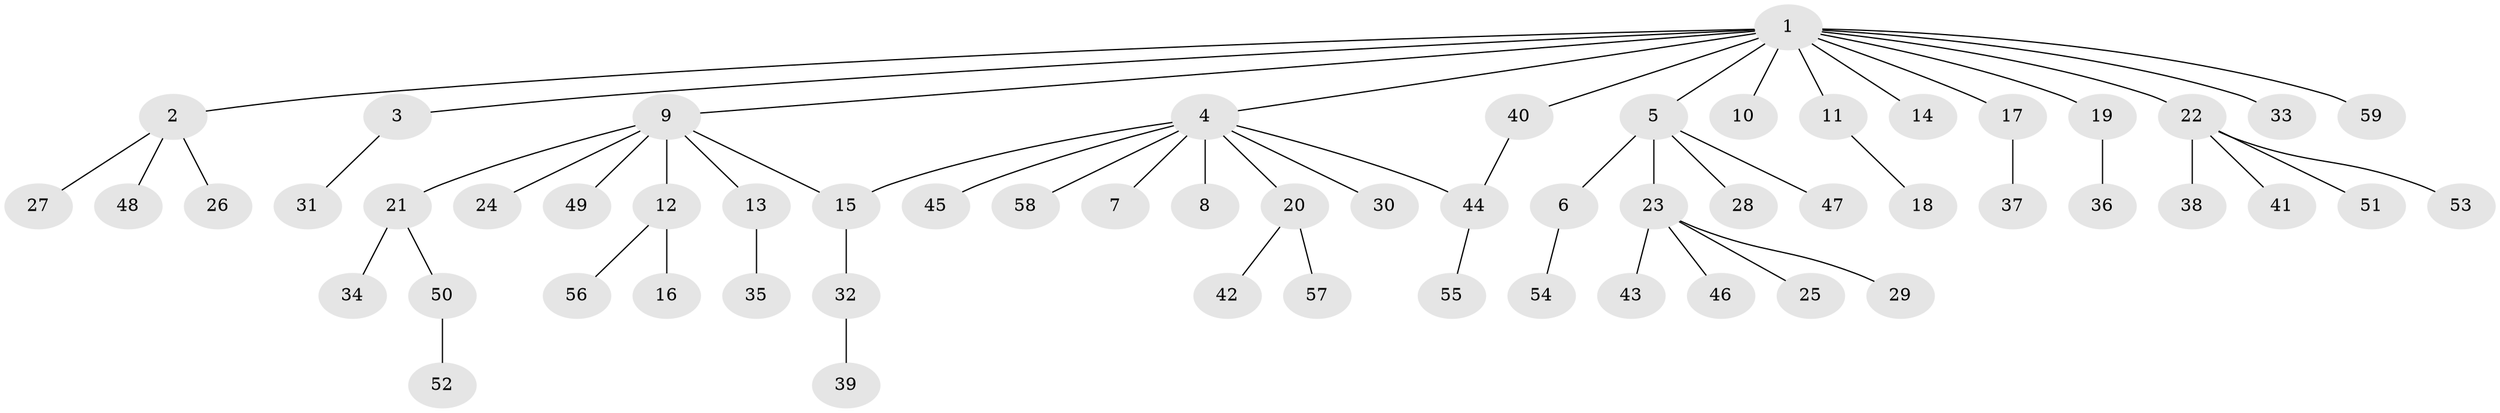 // Generated by graph-tools (version 1.1) at 2025/14/03/09/25 04:14:48]
// undirected, 59 vertices, 60 edges
graph export_dot {
graph [start="1"]
  node [color=gray90,style=filled];
  1;
  2;
  3;
  4;
  5;
  6;
  7;
  8;
  9;
  10;
  11;
  12;
  13;
  14;
  15;
  16;
  17;
  18;
  19;
  20;
  21;
  22;
  23;
  24;
  25;
  26;
  27;
  28;
  29;
  30;
  31;
  32;
  33;
  34;
  35;
  36;
  37;
  38;
  39;
  40;
  41;
  42;
  43;
  44;
  45;
  46;
  47;
  48;
  49;
  50;
  51;
  52;
  53;
  54;
  55;
  56;
  57;
  58;
  59;
  1 -- 2;
  1 -- 3;
  1 -- 4;
  1 -- 5;
  1 -- 9;
  1 -- 10;
  1 -- 11;
  1 -- 14;
  1 -- 17;
  1 -- 19;
  1 -- 22;
  1 -- 33;
  1 -- 40;
  1 -- 59;
  2 -- 26;
  2 -- 27;
  2 -- 48;
  3 -- 31;
  4 -- 7;
  4 -- 8;
  4 -- 15;
  4 -- 20;
  4 -- 30;
  4 -- 44;
  4 -- 45;
  4 -- 58;
  5 -- 6;
  5 -- 23;
  5 -- 28;
  5 -- 47;
  6 -- 54;
  9 -- 12;
  9 -- 13;
  9 -- 15;
  9 -- 21;
  9 -- 24;
  9 -- 49;
  11 -- 18;
  12 -- 16;
  12 -- 56;
  13 -- 35;
  15 -- 32;
  17 -- 37;
  19 -- 36;
  20 -- 42;
  20 -- 57;
  21 -- 34;
  21 -- 50;
  22 -- 38;
  22 -- 41;
  22 -- 51;
  22 -- 53;
  23 -- 25;
  23 -- 29;
  23 -- 43;
  23 -- 46;
  32 -- 39;
  40 -- 44;
  44 -- 55;
  50 -- 52;
}

